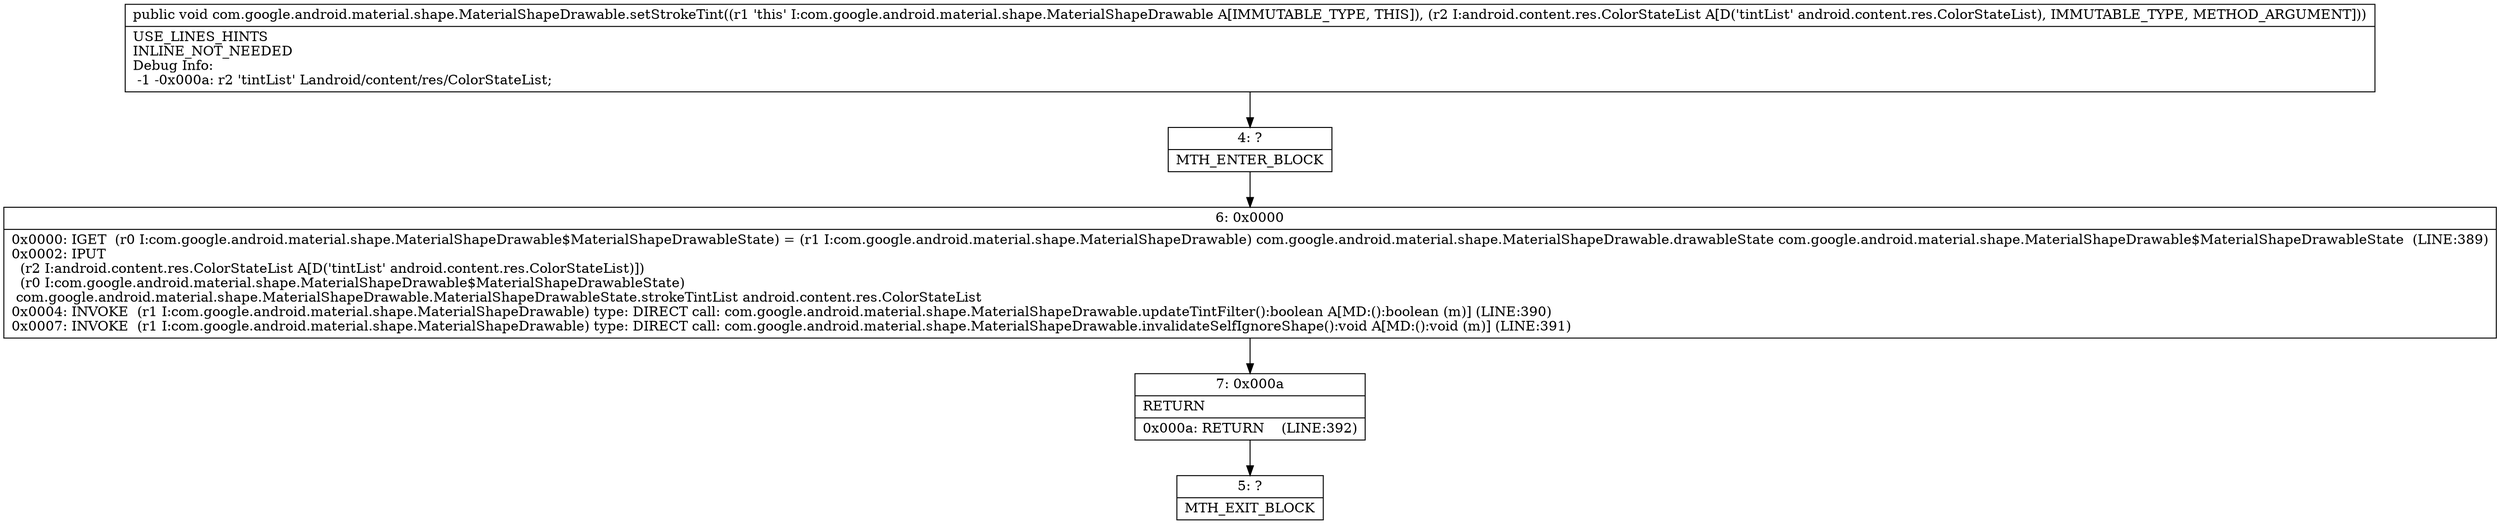 digraph "CFG forcom.google.android.material.shape.MaterialShapeDrawable.setStrokeTint(Landroid\/content\/res\/ColorStateList;)V" {
Node_4 [shape=record,label="{4\:\ ?|MTH_ENTER_BLOCK\l}"];
Node_6 [shape=record,label="{6\:\ 0x0000|0x0000: IGET  (r0 I:com.google.android.material.shape.MaterialShapeDrawable$MaterialShapeDrawableState) = (r1 I:com.google.android.material.shape.MaterialShapeDrawable) com.google.android.material.shape.MaterialShapeDrawable.drawableState com.google.android.material.shape.MaterialShapeDrawable$MaterialShapeDrawableState  (LINE:389)\l0x0002: IPUT  \l  (r2 I:android.content.res.ColorStateList A[D('tintList' android.content.res.ColorStateList)])\l  (r0 I:com.google.android.material.shape.MaterialShapeDrawable$MaterialShapeDrawableState)\l com.google.android.material.shape.MaterialShapeDrawable.MaterialShapeDrawableState.strokeTintList android.content.res.ColorStateList \l0x0004: INVOKE  (r1 I:com.google.android.material.shape.MaterialShapeDrawable) type: DIRECT call: com.google.android.material.shape.MaterialShapeDrawable.updateTintFilter():boolean A[MD:():boolean (m)] (LINE:390)\l0x0007: INVOKE  (r1 I:com.google.android.material.shape.MaterialShapeDrawable) type: DIRECT call: com.google.android.material.shape.MaterialShapeDrawable.invalidateSelfIgnoreShape():void A[MD:():void (m)] (LINE:391)\l}"];
Node_7 [shape=record,label="{7\:\ 0x000a|RETURN\l|0x000a: RETURN    (LINE:392)\l}"];
Node_5 [shape=record,label="{5\:\ ?|MTH_EXIT_BLOCK\l}"];
MethodNode[shape=record,label="{public void com.google.android.material.shape.MaterialShapeDrawable.setStrokeTint((r1 'this' I:com.google.android.material.shape.MaterialShapeDrawable A[IMMUTABLE_TYPE, THIS]), (r2 I:android.content.res.ColorStateList A[D('tintList' android.content.res.ColorStateList), IMMUTABLE_TYPE, METHOD_ARGUMENT]))  | USE_LINES_HINTS\lINLINE_NOT_NEEDED\lDebug Info:\l  \-1 \-0x000a: r2 'tintList' Landroid\/content\/res\/ColorStateList;\l}"];
MethodNode -> Node_4;Node_4 -> Node_6;
Node_6 -> Node_7;
Node_7 -> Node_5;
}

